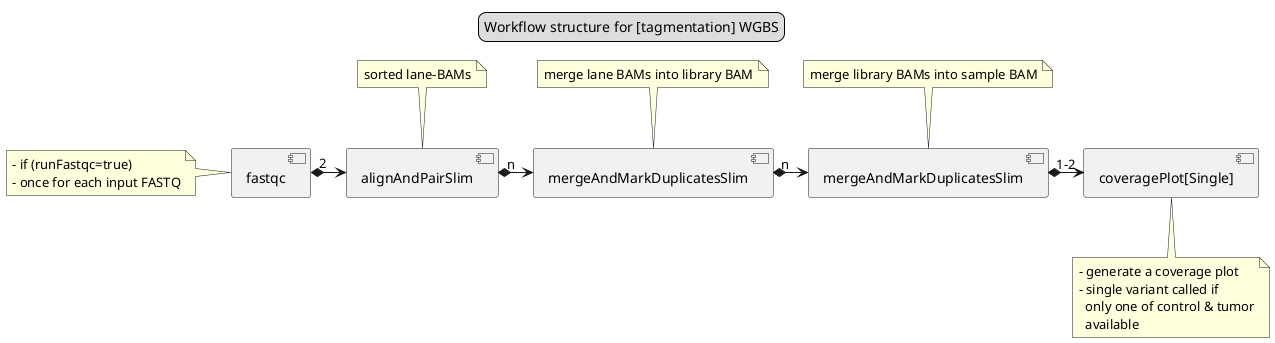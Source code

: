 @startuml

[fastqc]
note left of [fastqc]
  - if (runFastqc=true)
  - once for each input FASTQ
endnote

component alignAndPairSlim as align
note top of [align] : sorted lane-BAMs

component mergeAndMarkDuplicatesSlim as mergeLibrary
note top of [mergeLibrary]
  merge lane BAMs into library BAM
endnote

component mergeAndMarkDuplicatesSlim as mergeSample
note top of [mergeSample]
  merge library BAMs into sample BAM
endnote

component "coveragePlot[Single]" as plot
note bottom of [plot]
  - generate a coverage plot
  - single variant called if
    only one of control & tumor
    available
endnote

[fastqc] "2" *-right-> [align]

[align] "n" *-right-> [mergeLibrary]

[mergeLibrary] "n" *-right-> [mergeSample]

[mergeSample] "1-2" *-right-> [plot]

legend top
  Workflow structure for [tagmentation] WGBS
endlegend

@enduml